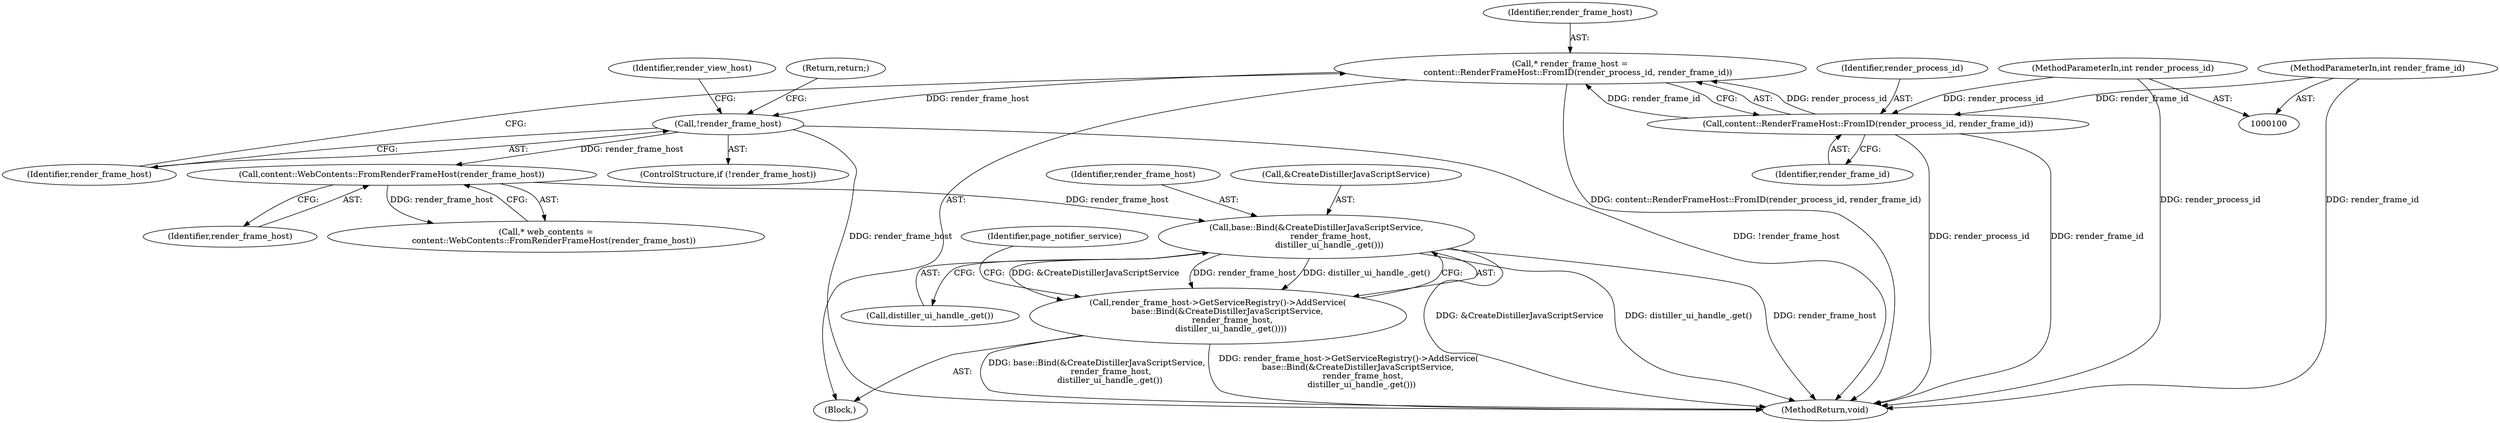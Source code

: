 digraph "0_Chrome_dcd10462fb49c72544719c490238f3a35edf3fc6_6@pointer" {
"1000199" [label="(Call,base::Bind(&CreateDistillerJavaScriptService,\n           render_frame_host,\n          distiller_ui_handle_.get()))"];
"1000163" [label="(Call,content::WebContents::FromRenderFrameHost(render_frame_host))"];
"1000113" [label="(Call,!render_frame_host)"];
"1000107" [label="(Call,* render_frame_host =\n      content::RenderFrameHost::FromID(render_process_id, render_frame_id))"];
"1000109" [label="(Call,content::RenderFrameHost::FromID(render_process_id, render_frame_id))"];
"1000102" [label="(MethodParameterIn,int render_process_id)"];
"1000103" [label="(MethodParameterIn,int render_frame_id)"];
"1000198" [label="(Call,render_frame_host->GetServiceRegistry()->AddService(\n       base::Bind(&CreateDistillerJavaScriptService,\n           render_frame_host,\n          distiller_ui_handle_.get())))"];
"1000199" [label="(Call,base::Bind(&CreateDistillerJavaScriptService,\n           render_frame_host,\n          distiller_ui_handle_.get()))"];
"1000118" [label="(Identifier,render_view_host)"];
"1000111" [label="(Identifier,render_frame_id)"];
"1000200" [label="(Call,&CreateDistillerJavaScriptService)"];
"1000161" [label="(Call,* web_contents =\n      content::WebContents::FromRenderFrameHost(render_frame_host))"];
"1000113" [label="(Call,!render_frame_host)"];
"1000163" [label="(Call,content::WebContents::FromRenderFrameHost(render_frame_host))"];
"1000114" [label="(Identifier,render_frame_host)"];
"1000202" [label="(Identifier,render_frame_host)"];
"1000208" [label="(Identifier,page_notifier_service)"];
"1000203" [label="(Call,distiller_ui_handle_.get())"];
"1000105" [label="(Block,)"];
"1000224" [label="(MethodReturn,void)"];
"1000103" [label="(MethodParameterIn,int render_frame_id)"];
"1000115" [label="(Return,return;)"];
"1000102" [label="(MethodParameterIn,int render_process_id)"];
"1000110" [label="(Identifier,render_process_id)"];
"1000198" [label="(Call,render_frame_host->GetServiceRegistry()->AddService(\n       base::Bind(&CreateDistillerJavaScriptService,\n           render_frame_host,\n          distiller_ui_handle_.get())))"];
"1000107" [label="(Call,* render_frame_host =\n      content::RenderFrameHost::FromID(render_process_id, render_frame_id))"];
"1000109" [label="(Call,content::RenderFrameHost::FromID(render_process_id, render_frame_id))"];
"1000164" [label="(Identifier,render_frame_host)"];
"1000112" [label="(ControlStructure,if (!render_frame_host))"];
"1000108" [label="(Identifier,render_frame_host)"];
"1000199" -> "1000198"  [label="AST: "];
"1000199" -> "1000203"  [label="CFG: "];
"1000200" -> "1000199"  [label="AST: "];
"1000202" -> "1000199"  [label="AST: "];
"1000203" -> "1000199"  [label="AST: "];
"1000198" -> "1000199"  [label="CFG: "];
"1000199" -> "1000224"  [label="DDG: &CreateDistillerJavaScriptService"];
"1000199" -> "1000224"  [label="DDG: distiller_ui_handle_.get()"];
"1000199" -> "1000224"  [label="DDG: render_frame_host"];
"1000199" -> "1000198"  [label="DDG: &CreateDistillerJavaScriptService"];
"1000199" -> "1000198"  [label="DDG: render_frame_host"];
"1000199" -> "1000198"  [label="DDG: distiller_ui_handle_.get()"];
"1000163" -> "1000199"  [label="DDG: render_frame_host"];
"1000163" -> "1000161"  [label="AST: "];
"1000163" -> "1000164"  [label="CFG: "];
"1000164" -> "1000163"  [label="AST: "];
"1000161" -> "1000163"  [label="CFG: "];
"1000163" -> "1000161"  [label="DDG: render_frame_host"];
"1000113" -> "1000163"  [label="DDG: render_frame_host"];
"1000113" -> "1000112"  [label="AST: "];
"1000113" -> "1000114"  [label="CFG: "];
"1000114" -> "1000113"  [label="AST: "];
"1000115" -> "1000113"  [label="CFG: "];
"1000118" -> "1000113"  [label="CFG: "];
"1000113" -> "1000224"  [label="DDG: render_frame_host"];
"1000113" -> "1000224"  [label="DDG: !render_frame_host"];
"1000107" -> "1000113"  [label="DDG: render_frame_host"];
"1000107" -> "1000105"  [label="AST: "];
"1000107" -> "1000109"  [label="CFG: "];
"1000108" -> "1000107"  [label="AST: "];
"1000109" -> "1000107"  [label="AST: "];
"1000114" -> "1000107"  [label="CFG: "];
"1000107" -> "1000224"  [label="DDG: content::RenderFrameHost::FromID(render_process_id, render_frame_id)"];
"1000109" -> "1000107"  [label="DDG: render_process_id"];
"1000109" -> "1000107"  [label="DDG: render_frame_id"];
"1000109" -> "1000111"  [label="CFG: "];
"1000110" -> "1000109"  [label="AST: "];
"1000111" -> "1000109"  [label="AST: "];
"1000109" -> "1000224"  [label="DDG: render_process_id"];
"1000109" -> "1000224"  [label="DDG: render_frame_id"];
"1000102" -> "1000109"  [label="DDG: render_process_id"];
"1000103" -> "1000109"  [label="DDG: render_frame_id"];
"1000102" -> "1000100"  [label="AST: "];
"1000102" -> "1000224"  [label="DDG: render_process_id"];
"1000103" -> "1000100"  [label="AST: "];
"1000103" -> "1000224"  [label="DDG: render_frame_id"];
"1000198" -> "1000105"  [label="AST: "];
"1000208" -> "1000198"  [label="CFG: "];
"1000198" -> "1000224"  [label="DDG: base::Bind(&CreateDistillerJavaScriptService,\n           render_frame_host,\n          distiller_ui_handle_.get())"];
"1000198" -> "1000224"  [label="DDG: render_frame_host->GetServiceRegistry()->AddService(\n       base::Bind(&CreateDistillerJavaScriptService,\n           render_frame_host,\n          distiller_ui_handle_.get()))"];
}
